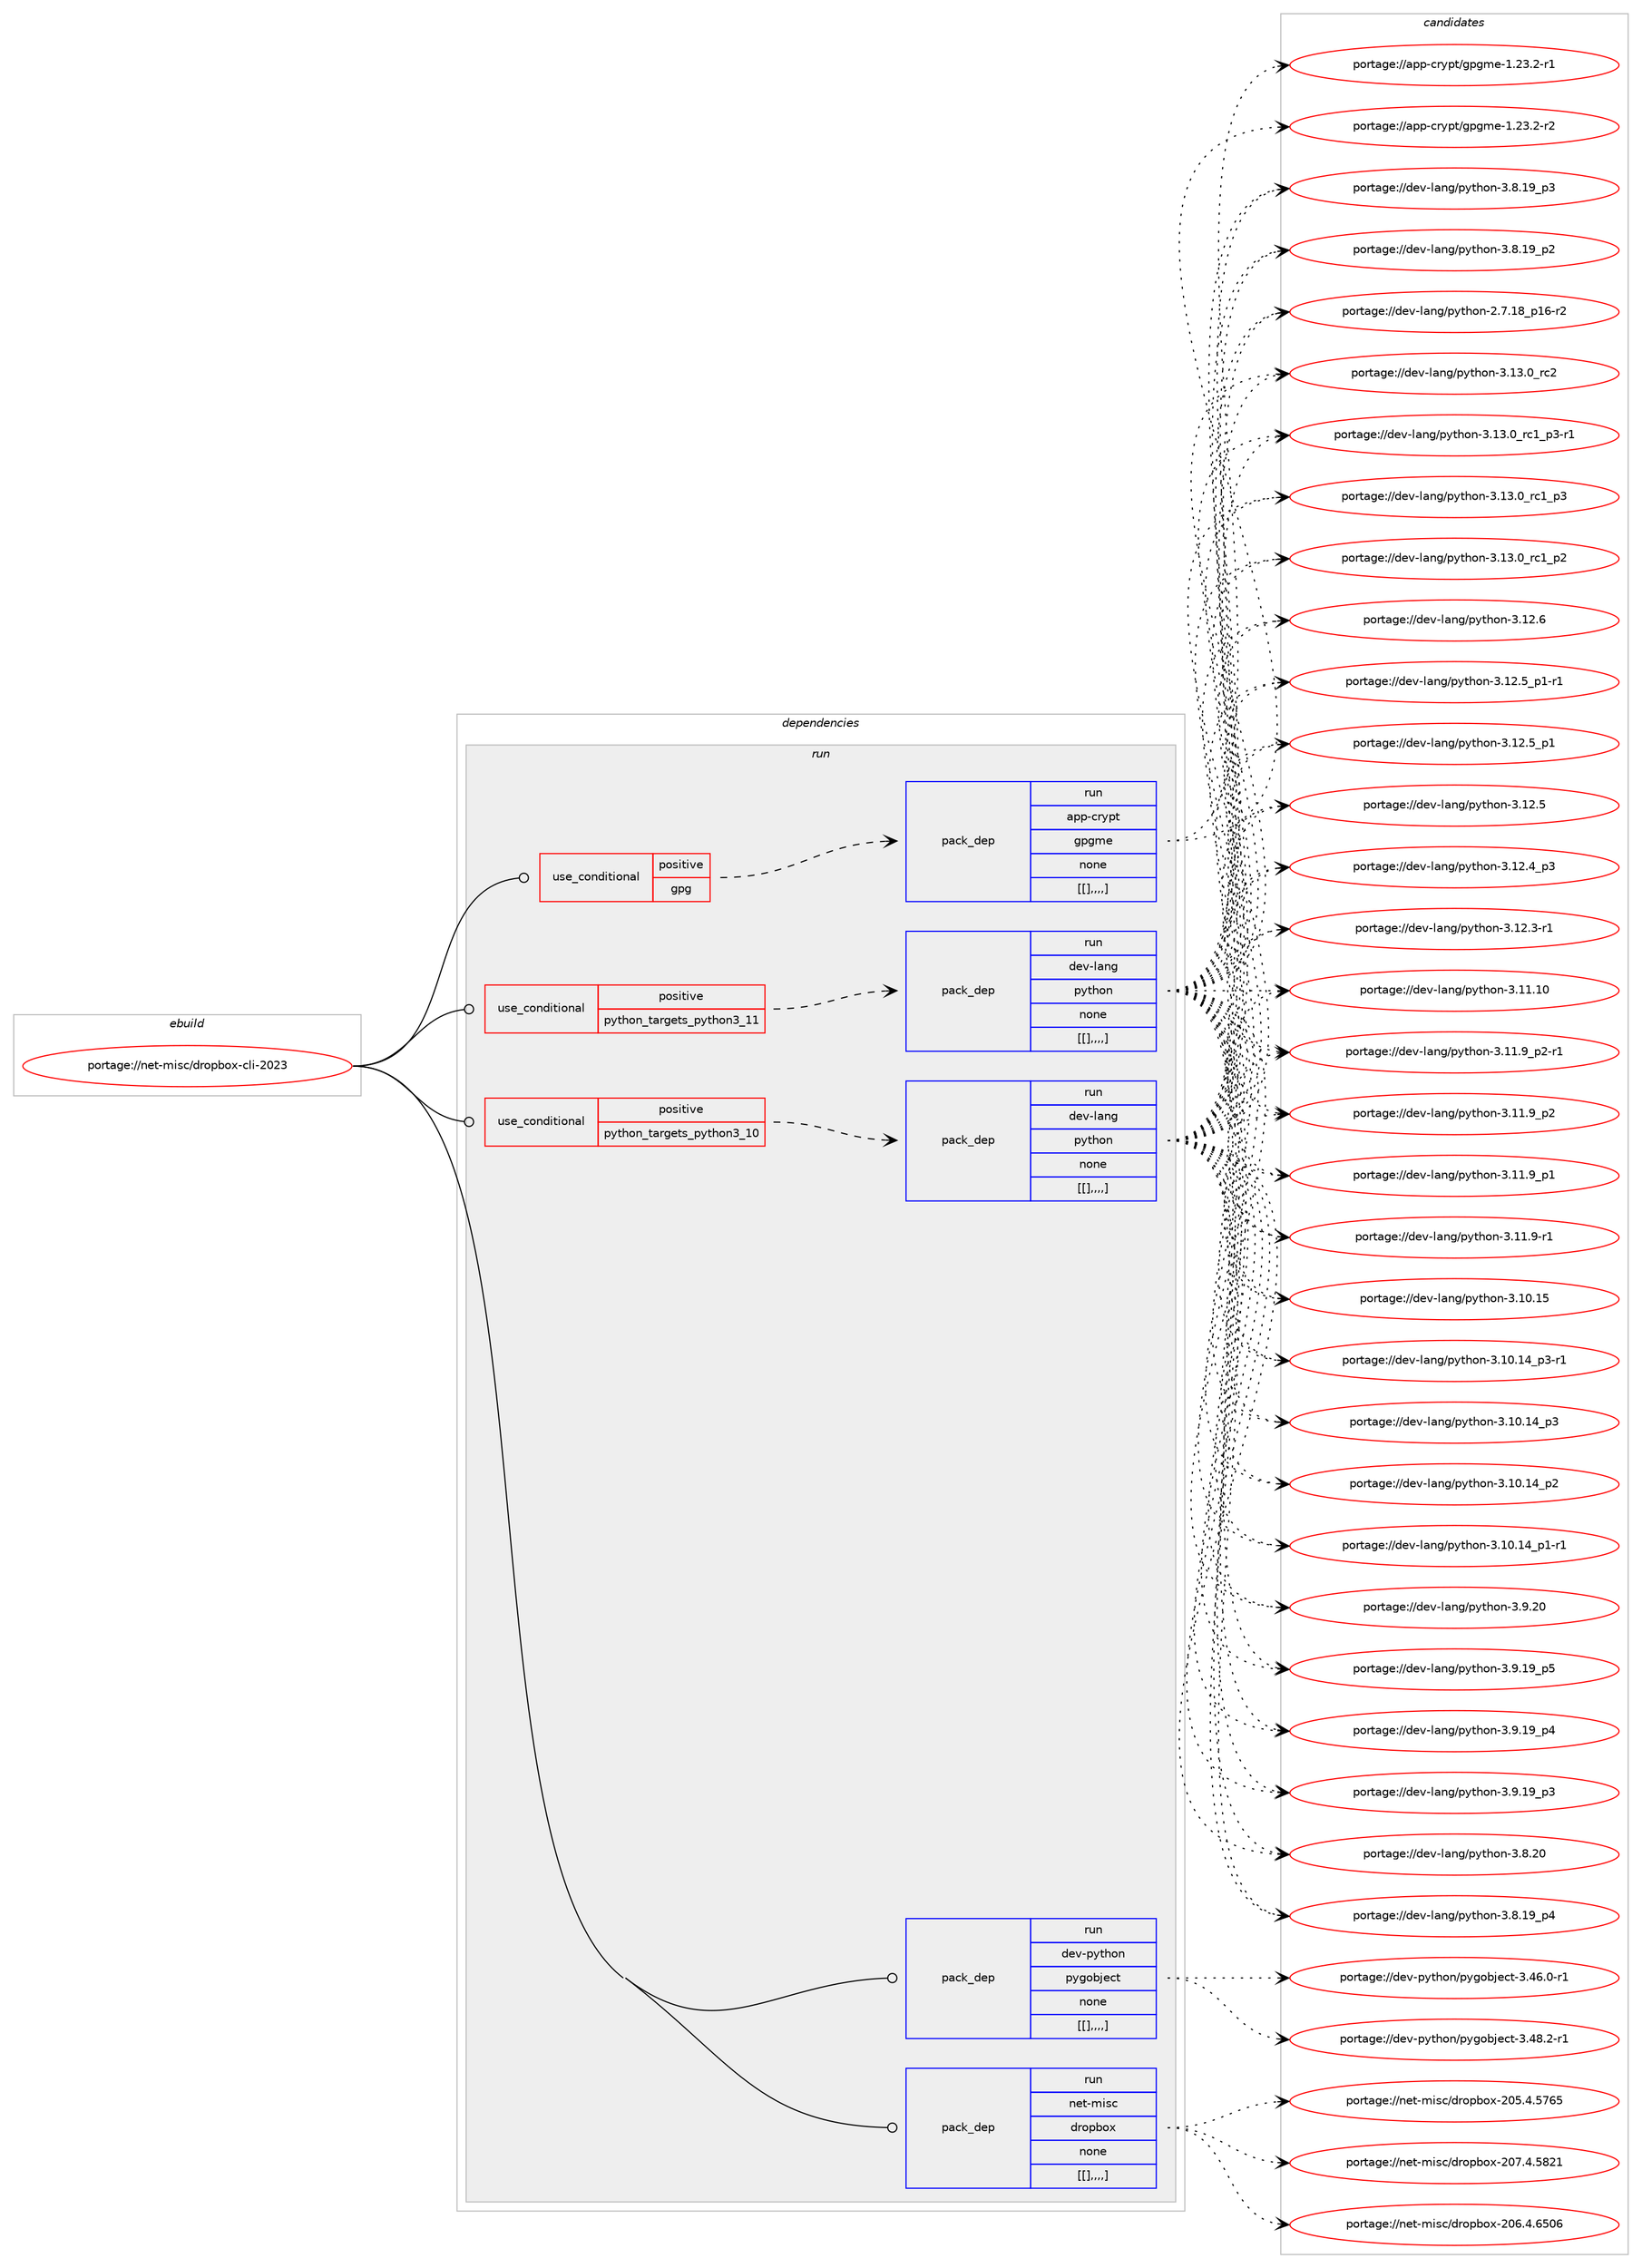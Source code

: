 digraph prolog {

# *************
# Graph options
# *************

newrank=true;
concentrate=true;
compound=true;
graph [rankdir=LR,fontname=Helvetica,fontsize=10,ranksep=1.5];#, ranksep=2.5, nodesep=0.2];
edge  [arrowhead=vee];
node  [fontname=Helvetica,fontsize=10];

# **********
# The ebuild
# **********

subgraph cluster_leftcol {
color=gray;
label=<<i>ebuild</i>>;
id [label="portage://net-misc/dropbox-cli-2023", color=red, width=4, href="../net-misc/dropbox-cli-2023.svg"];
}

# ****************
# The dependencies
# ****************

subgraph cluster_midcol {
color=gray;
label=<<i>dependencies</i>>;
subgraph cluster_compile {
fillcolor="#eeeeee";
style=filled;
label=<<i>compile</i>>;
}
subgraph cluster_compileandrun {
fillcolor="#eeeeee";
style=filled;
label=<<i>compile and run</i>>;
}
subgraph cluster_run {
fillcolor="#eeeeee";
style=filled;
label=<<i>run</i>>;
subgraph cond100987 {
dependency385889 [label=<<TABLE BORDER="0" CELLBORDER="1" CELLSPACING="0" CELLPADDING="4"><TR><TD ROWSPAN="3" CELLPADDING="10">use_conditional</TD></TR><TR><TD>positive</TD></TR><TR><TD>gpg</TD></TR></TABLE>>, shape=none, color=red];
subgraph pack282080 {
dependency385890 [label=<<TABLE BORDER="0" CELLBORDER="1" CELLSPACING="0" CELLPADDING="4" WIDTH="220"><TR><TD ROWSPAN="6" CELLPADDING="30">pack_dep</TD></TR><TR><TD WIDTH="110">run</TD></TR><TR><TD>app-crypt</TD></TR><TR><TD>gpgme</TD></TR><TR><TD>none</TD></TR><TR><TD>[[],,,,]</TD></TR></TABLE>>, shape=none, color=blue];
}
dependency385889:e -> dependency385890:w [weight=20,style="dashed",arrowhead="vee"];
}
id:e -> dependency385889:w [weight=20,style="solid",arrowhead="odot"];
subgraph cond100988 {
dependency385891 [label=<<TABLE BORDER="0" CELLBORDER="1" CELLSPACING="0" CELLPADDING="4"><TR><TD ROWSPAN="3" CELLPADDING="10">use_conditional</TD></TR><TR><TD>positive</TD></TR><TR><TD>python_targets_python3_10</TD></TR></TABLE>>, shape=none, color=red];
subgraph pack282081 {
dependency385892 [label=<<TABLE BORDER="0" CELLBORDER="1" CELLSPACING="0" CELLPADDING="4" WIDTH="220"><TR><TD ROWSPAN="6" CELLPADDING="30">pack_dep</TD></TR><TR><TD WIDTH="110">run</TD></TR><TR><TD>dev-lang</TD></TR><TR><TD>python</TD></TR><TR><TD>none</TD></TR><TR><TD>[[],,,,]</TD></TR></TABLE>>, shape=none, color=blue];
}
dependency385891:e -> dependency385892:w [weight=20,style="dashed",arrowhead="vee"];
}
id:e -> dependency385891:w [weight=20,style="solid",arrowhead="odot"];
subgraph cond100989 {
dependency385893 [label=<<TABLE BORDER="0" CELLBORDER="1" CELLSPACING="0" CELLPADDING="4"><TR><TD ROWSPAN="3" CELLPADDING="10">use_conditional</TD></TR><TR><TD>positive</TD></TR><TR><TD>python_targets_python3_11</TD></TR></TABLE>>, shape=none, color=red];
subgraph pack282082 {
dependency385894 [label=<<TABLE BORDER="0" CELLBORDER="1" CELLSPACING="0" CELLPADDING="4" WIDTH="220"><TR><TD ROWSPAN="6" CELLPADDING="30">pack_dep</TD></TR><TR><TD WIDTH="110">run</TD></TR><TR><TD>dev-lang</TD></TR><TR><TD>python</TD></TR><TR><TD>none</TD></TR><TR><TD>[[],,,,]</TD></TR></TABLE>>, shape=none, color=blue];
}
dependency385893:e -> dependency385894:w [weight=20,style="dashed",arrowhead="vee"];
}
id:e -> dependency385893:w [weight=20,style="solid",arrowhead="odot"];
subgraph pack282083 {
dependency385895 [label=<<TABLE BORDER="0" CELLBORDER="1" CELLSPACING="0" CELLPADDING="4" WIDTH="220"><TR><TD ROWSPAN="6" CELLPADDING="30">pack_dep</TD></TR><TR><TD WIDTH="110">run</TD></TR><TR><TD>dev-python</TD></TR><TR><TD>pygobject</TD></TR><TR><TD>none</TD></TR><TR><TD>[[],,,,]</TD></TR></TABLE>>, shape=none, color=blue];
}
id:e -> dependency385895:w [weight=20,style="solid",arrowhead="odot"];
subgraph pack282084 {
dependency385896 [label=<<TABLE BORDER="0" CELLBORDER="1" CELLSPACING="0" CELLPADDING="4" WIDTH="220"><TR><TD ROWSPAN="6" CELLPADDING="30">pack_dep</TD></TR><TR><TD WIDTH="110">run</TD></TR><TR><TD>net-misc</TD></TR><TR><TD>dropbox</TD></TR><TR><TD>none</TD></TR><TR><TD>[[],,,,]</TD></TR></TABLE>>, shape=none, color=blue];
}
id:e -> dependency385896:w [weight=20,style="solid",arrowhead="odot"];
}
}

# **************
# The candidates
# **************

subgraph cluster_choices {
rank=same;
color=gray;
label=<<i>candidates</i>>;

subgraph choice282080 {
color=black;
nodesep=1;
choice97112112459911412111211647103112103109101454946505146504511450 [label="portage://app-crypt/gpgme-1.23.2-r2", color=red, width=4,href="../app-crypt/gpgme-1.23.2-r2.svg"];
choice97112112459911412111211647103112103109101454946505146504511449 [label="portage://app-crypt/gpgme-1.23.2-r1", color=red, width=4,href="../app-crypt/gpgme-1.23.2-r1.svg"];
dependency385890:e -> choice97112112459911412111211647103112103109101454946505146504511450:w [style=dotted,weight="100"];
dependency385890:e -> choice97112112459911412111211647103112103109101454946505146504511449:w [style=dotted,weight="100"];
}
subgraph choice282081 {
color=black;
nodesep=1;
choice10010111845108971101034711212111610411111045514649514648951149950 [label="portage://dev-lang/python-3.13.0_rc2", color=red, width=4,href="../dev-lang/python-3.13.0_rc2.svg"];
choice1001011184510897110103471121211161041111104551464951464895114994995112514511449 [label="portage://dev-lang/python-3.13.0_rc1_p3-r1", color=red, width=4,href="../dev-lang/python-3.13.0_rc1_p3-r1.svg"];
choice100101118451089711010347112121116104111110455146495146489511499499511251 [label="portage://dev-lang/python-3.13.0_rc1_p3", color=red, width=4,href="../dev-lang/python-3.13.0_rc1_p3.svg"];
choice100101118451089711010347112121116104111110455146495146489511499499511250 [label="portage://dev-lang/python-3.13.0_rc1_p2", color=red, width=4,href="../dev-lang/python-3.13.0_rc1_p2.svg"];
choice10010111845108971101034711212111610411111045514649504654 [label="portage://dev-lang/python-3.12.6", color=red, width=4,href="../dev-lang/python-3.12.6.svg"];
choice1001011184510897110103471121211161041111104551464950465395112494511449 [label="portage://dev-lang/python-3.12.5_p1-r1", color=red, width=4,href="../dev-lang/python-3.12.5_p1-r1.svg"];
choice100101118451089711010347112121116104111110455146495046539511249 [label="portage://dev-lang/python-3.12.5_p1", color=red, width=4,href="../dev-lang/python-3.12.5_p1.svg"];
choice10010111845108971101034711212111610411111045514649504653 [label="portage://dev-lang/python-3.12.5", color=red, width=4,href="../dev-lang/python-3.12.5.svg"];
choice100101118451089711010347112121116104111110455146495046529511251 [label="portage://dev-lang/python-3.12.4_p3", color=red, width=4,href="../dev-lang/python-3.12.4_p3.svg"];
choice100101118451089711010347112121116104111110455146495046514511449 [label="portage://dev-lang/python-3.12.3-r1", color=red, width=4,href="../dev-lang/python-3.12.3-r1.svg"];
choice1001011184510897110103471121211161041111104551464949464948 [label="portage://dev-lang/python-3.11.10", color=red, width=4,href="../dev-lang/python-3.11.10.svg"];
choice1001011184510897110103471121211161041111104551464949465795112504511449 [label="portage://dev-lang/python-3.11.9_p2-r1", color=red, width=4,href="../dev-lang/python-3.11.9_p2-r1.svg"];
choice100101118451089711010347112121116104111110455146494946579511250 [label="portage://dev-lang/python-3.11.9_p2", color=red, width=4,href="../dev-lang/python-3.11.9_p2.svg"];
choice100101118451089711010347112121116104111110455146494946579511249 [label="portage://dev-lang/python-3.11.9_p1", color=red, width=4,href="../dev-lang/python-3.11.9_p1.svg"];
choice100101118451089711010347112121116104111110455146494946574511449 [label="portage://dev-lang/python-3.11.9-r1", color=red, width=4,href="../dev-lang/python-3.11.9-r1.svg"];
choice1001011184510897110103471121211161041111104551464948464953 [label="portage://dev-lang/python-3.10.15", color=red, width=4,href="../dev-lang/python-3.10.15.svg"];
choice100101118451089711010347112121116104111110455146494846495295112514511449 [label="portage://dev-lang/python-3.10.14_p3-r1", color=red, width=4,href="../dev-lang/python-3.10.14_p3-r1.svg"];
choice10010111845108971101034711212111610411111045514649484649529511251 [label="portage://dev-lang/python-3.10.14_p3", color=red, width=4,href="../dev-lang/python-3.10.14_p3.svg"];
choice10010111845108971101034711212111610411111045514649484649529511250 [label="portage://dev-lang/python-3.10.14_p2", color=red, width=4,href="../dev-lang/python-3.10.14_p2.svg"];
choice100101118451089711010347112121116104111110455146494846495295112494511449 [label="portage://dev-lang/python-3.10.14_p1-r1", color=red, width=4,href="../dev-lang/python-3.10.14_p1-r1.svg"];
choice10010111845108971101034711212111610411111045514657465048 [label="portage://dev-lang/python-3.9.20", color=red, width=4,href="../dev-lang/python-3.9.20.svg"];
choice100101118451089711010347112121116104111110455146574649579511253 [label="portage://dev-lang/python-3.9.19_p5", color=red, width=4,href="../dev-lang/python-3.9.19_p5.svg"];
choice100101118451089711010347112121116104111110455146574649579511252 [label="portage://dev-lang/python-3.9.19_p4", color=red, width=4,href="../dev-lang/python-3.9.19_p4.svg"];
choice100101118451089711010347112121116104111110455146574649579511251 [label="portage://dev-lang/python-3.9.19_p3", color=red, width=4,href="../dev-lang/python-3.9.19_p3.svg"];
choice10010111845108971101034711212111610411111045514656465048 [label="portage://dev-lang/python-3.8.20", color=red, width=4,href="../dev-lang/python-3.8.20.svg"];
choice100101118451089711010347112121116104111110455146564649579511252 [label="portage://dev-lang/python-3.8.19_p4", color=red, width=4,href="../dev-lang/python-3.8.19_p4.svg"];
choice100101118451089711010347112121116104111110455146564649579511251 [label="portage://dev-lang/python-3.8.19_p3", color=red, width=4,href="../dev-lang/python-3.8.19_p3.svg"];
choice100101118451089711010347112121116104111110455146564649579511250 [label="portage://dev-lang/python-3.8.19_p2", color=red, width=4,href="../dev-lang/python-3.8.19_p2.svg"];
choice100101118451089711010347112121116104111110455046554649569511249544511450 [label="portage://dev-lang/python-2.7.18_p16-r2", color=red, width=4,href="../dev-lang/python-2.7.18_p16-r2.svg"];
dependency385892:e -> choice10010111845108971101034711212111610411111045514649514648951149950:w [style=dotted,weight="100"];
dependency385892:e -> choice1001011184510897110103471121211161041111104551464951464895114994995112514511449:w [style=dotted,weight="100"];
dependency385892:e -> choice100101118451089711010347112121116104111110455146495146489511499499511251:w [style=dotted,weight="100"];
dependency385892:e -> choice100101118451089711010347112121116104111110455146495146489511499499511250:w [style=dotted,weight="100"];
dependency385892:e -> choice10010111845108971101034711212111610411111045514649504654:w [style=dotted,weight="100"];
dependency385892:e -> choice1001011184510897110103471121211161041111104551464950465395112494511449:w [style=dotted,weight="100"];
dependency385892:e -> choice100101118451089711010347112121116104111110455146495046539511249:w [style=dotted,weight="100"];
dependency385892:e -> choice10010111845108971101034711212111610411111045514649504653:w [style=dotted,weight="100"];
dependency385892:e -> choice100101118451089711010347112121116104111110455146495046529511251:w [style=dotted,weight="100"];
dependency385892:e -> choice100101118451089711010347112121116104111110455146495046514511449:w [style=dotted,weight="100"];
dependency385892:e -> choice1001011184510897110103471121211161041111104551464949464948:w [style=dotted,weight="100"];
dependency385892:e -> choice1001011184510897110103471121211161041111104551464949465795112504511449:w [style=dotted,weight="100"];
dependency385892:e -> choice100101118451089711010347112121116104111110455146494946579511250:w [style=dotted,weight="100"];
dependency385892:e -> choice100101118451089711010347112121116104111110455146494946579511249:w [style=dotted,weight="100"];
dependency385892:e -> choice100101118451089711010347112121116104111110455146494946574511449:w [style=dotted,weight="100"];
dependency385892:e -> choice1001011184510897110103471121211161041111104551464948464953:w [style=dotted,weight="100"];
dependency385892:e -> choice100101118451089711010347112121116104111110455146494846495295112514511449:w [style=dotted,weight="100"];
dependency385892:e -> choice10010111845108971101034711212111610411111045514649484649529511251:w [style=dotted,weight="100"];
dependency385892:e -> choice10010111845108971101034711212111610411111045514649484649529511250:w [style=dotted,weight="100"];
dependency385892:e -> choice100101118451089711010347112121116104111110455146494846495295112494511449:w [style=dotted,weight="100"];
dependency385892:e -> choice10010111845108971101034711212111610411111045514657465048:w [style=dotted,weight="100"];
dependency385892:e -> choice100101118451089711010347112121116104111110455146574649579511253:w [style=dotted,weight="100"];
dependency385892:e -> choice100101118451089711010347112121116104111110455146574649579511252:w [style=dotted,weight="100"];
dependency385892:e -> choice100101118451089711010347112121116104111110455146574649579511251:w [style=dotted,weight="100"];
dependency385892:e -> choice10010111845108971101034711212111610411111045514656465048:w [style=dotted,weight="100"];
dependency385892:e -> choice100101118451089711010347112121116104111110455146564649579511252:w [style=dotted,weight="100"];
dependency385892:e -> choice100101118451089711010347112121116104111110455146564649579511251:w [style=dotted,weight="100"];
dependency385892:e -> choice100101118451089711010347112121116104111110455146564649579511250:w [style=dotted,weight="100"];
dependency385892:e -> choice100101118451089711010347112121116104111110455046554649569511249544511450:w [style=dotted,weight="100"];
}
subgraph choice282082 {
color=black;
nodesep=1;
choice10010111845108971101034711212111610411111045514649514648951149950 [label="portage://dev-lang/python-3.13.0_rc2", color=red, width=4,href="../dev-lang/python-3.13.0_rc2.svg"];
choice1001011184510897110103471121211161041111104551464951464895114994995112514511449 [label="portage://dev-lang/python-3.13.0_rc1_p3-r1", color=red, width=4,href="../dev-lang/python-3.13.0_rc1_p3-r1.svg"];
choice100101118451089711010347112121116104111110455146495146489511499499511251 [label="portage://dev-lang/python-3.13.0_rc1_p3", color=red, width=4,href="../dev-lang/python-3.13.0_rc1_p3.svg"];
choice100101118451089711010347112121116104111110455146495146489511499499511250 [label="portage://dev-lang/python-3.13.0_rc1_p2", color=red, width=4,href="../dev-lang/python-3.13.0_rc1_p2.svg"];
choice10010111845108971101034711212111610411111045514649504654 [label="portage://dev-lang/python-3.12.6", color=red, width=4,href="../dev-lang/python-3.12.6.svg"];
choice1001011184510897110103471121211161041111104551464950465395112494511449 [label="portage://dev-lang/python-3.12.5_p1-r1", color=red, width=4,href="../dev-lang/python-3.12.5_p1-r1.svg"];
choice100101118451089711010347112121116104111110455146495046539511249 [label="portage://dev-lang/python-3.12.5_p1", color=red, width=4,href="../dev-lang/python-3.12.5_p1.svg"];
choice10010111845108971101034711212111610411111045514649504653 [label="portage://dev-lang/python-3.12.5", color=red, width=4,href="../dev-lang/python-3.12.5.svg"];
choice100101118451089711010347112121116104111110455146495046529511251 [label="portage://dev-lang/python-3.12.4_p3", color=red, width=4,href="../dev-lang/python-3.12.4_p3.svg"];
choice100101118451089711010347112121116104111110455146495046514511449 [label="portage://dev-lang/python-3.12.3-r1", color=red, width=4,href="../dev-lang/python-3.12.3-r1.svg"];
choice1001011184510897110103471121211161041111104551464949464948 [label="portage://dev-lang/python-3.11.10", color=red, width=4,href="../dev-lang/python-3.11.10.svg"];
choice1001011184510897110103471121211161041111104551464949465795112504511449 [label="portage://dev-lang/python-3.11.9_p2-r1", color=red, width=4,href="../dev-lang/python-3.11.9_p2-r1.svg"];
choice100101118451089711010347112121116104111110455146494946579511250 [label="portage://dev-lang/python-3.11.9_p2", color=red, width=4,href="../dev-lang/python-3.11.9_p2.svg"];
choice100101118451089711010347112121116104111110455146494946579511249 [label="portage://dev-lang/python-3.11.9_p1", color=red, width=4,href="../dev-lang/python-3.11.9_p1.svg"];
choice100101118451089711010347112121116104111110455146494946574511449 [label="portage://dev-lang/python-3.11.9-r1", color=red, width=4,href="../dev-lang/python-3.11.9-r1.svg"];
choice1001011184510897110103471121211161041111104551464948464953 [label="portage://dev-lang/python-3.10.15", color=red, width=4,href="../dev-lang/python-3.10.15.svg"];
choice100101118451089711010347112121116104111110455146494846495295112514511449 [label="portage://dev-lang/python-3.10.14_p3-r1", color=red, width=4,href="../dev-lang/python-3.10.14_p3-r1.svg"];
choice10010111845108971101034711212111610411111045514649484649529511251 [label="portage://dev-lang/python-3.10.14_p3", color=red, width=4,href="../dev-lang/python-3.10.14_p3.svg"];
choice10010111845108971101034711212111610411111045514649484649529511250 [label="portage://dev-lang/python-3.10.14_p2", color=red, width=4,href="../dev-lang/python-3.10.14_p2.svg"];
choice100101118451089711010347112121116104111110455146494846495295112494511449 [label="portage://dev-lang/python-3.10.14_p1-r1", color=red, width=4,href="../dev-lang/python-3.10.14_p1-r1.svg"];
choice10010111845108971101034711212111610411111045514657465048 [label="portage://dev-lang/python-3.9.20", color=red, width=4,href="../dev-lang/python-3.9.20.svg"];
choice100101118451089711010347112121116104111110455146574649579511253 [label="portage://dev-lang/python-3.9.19_p5", color=red, width=4,href="../dev-lang/python-3.9.19_p5.svg"];
choice100101118451089711010347112121116104111110455146574649579511252 [label="portage://dev-lang/python-3.9.19_p4", color=red, width=4,href="../dev-lang/python-3.9.19_p4.svg"];
choice100101118451089711010347112121116104111110455146574649579511251 [label="portage://dev-lang/python-3.9.19_p3", color=red, width=4,href="../dev-lang/python-3.9.19_p3.svg"];
choice10010111845108971101034711212111610411111045514656465048 [label="portage://dev-lang/python-3.8.20", color=red, width=4,href="../dev-lang/python-3.8.20.svg"];
choice100101118451089711010347112121116104111110455146564649579511252 [label="portage://dev-lang/python-3.8.19_p4", color=red, width=4,href="../dev-lang/python-3.8.19_p4.svg"];
choice100101118451089711010347112121116104111110455146564649579511251 [label="portage://dev-lang/python-3.8.19_p3", color=red, width=4,href="../dev-lang/python-3.8.19_p3.svg"];
choice100101118451089711010347112121116104111110455146564649579511250 [label="portage://dev-lang/python-3.8.19_p2", color=red, width=4,href="../dev-lang/python-3.8.19_p2.svg"];
choice100101118451089711010347112121116104111110455046554649569511249544511450 [label="portage://dev-lang/python-2.7.18_p16-r2", color=red, width=4,href="../dev-lang/python-2.7.18_p16-r2.svg"];
dependency385894:e -> choice10010111845108971101034711212111610411111045514649514648951149950:w [style=dotted,weight="100"];
dependency385894:e -> choice1001011184510897110103471121211161041111104551464951464895114994995112514511449:w [style=dotted,weight="100"];
dependency385894:e -> choice100101118451089711010347112121116104111110455146495146489511499499511251:w [style=dotted,weight="100"];
dependency385894:e -> choice100101118451089711010347112121116104111110455146495146489511499499511250:w [style=dotted,weight="100"];
dependency385894:e -> choice10010111845108971101034711212111610411111045514649504654:w [style=dotted,weight="100"];
dependency385894:e -> choice1001011184510897110103471121211161041111104551464950465395112494511449:w [style=dotted,weight="100"];
dependency385894:e -> choice100101118451089711010347112121116104111110455146495046539511249:w [style=dotted,weight="100"];
dependency385894:e -> choice10010111845108971101034711212111610411111045514649504653:w [style=dotted,weight="100"];
dependency385894:e -> choice100101118451089711010347112121116104111110455146495046529511251:w [style=dotted,weight="100"];
dependency385894:e -> choice100101118451089711010347112121116104111110455146495046514511449:w [style=dotted,weight="100"];
dependency385894:e -> choice1001011184510897110103471121211161041111104551464949464948:w [style=dotted,weight="100"];
dependency385894:e -> choice1001011184510897110103471121211161041111104551464949465795112504511449:w [style=dotted,weight="100"];
dependency385894:e -> choice100101118451089711010347112121116104111110455146494946579511250:w [style=dotted,weight="100"];
dependency385894:e -> choice100101118451089711010347112121116104111110455146494946579511249:w [style=dotted,weight="100"];
dependency385894:e -> choice100101118451089711010347112121116104111110455146494946574511449:w [style=dotted,weight="100"];
dependency385894:e -> choice1001011184510897110103471121211161041111104551464948464953:w [style=dotted,weight="100"];
dependency385894:e -> choice100101118451089711010347112121116104111110455146494846495295112514511449:w [style=dotted,weight="100"];
dependency385894:e -> choice10010111845108971101034711212111610411111045514649484649529511251:w [style=dotted,weight="100"];
dependency385894:e -> choice10010111845108971101034711212111610411111045514649484649529511250:w [style=dotted,weight="100"];
dependency385894:e -> choice100101118451089711010347112121116104111110455146494846495295112494511449:w [style=dotted,weight="100"];
dependency385894:e -> choice10010111845108971101034711212111610411111045514657465048:w [style=dotted,weight="100"];
dependency385894:e -> choice100101118451089711010347112121116104111110455146574649579511253:w [style=dotted,weight="100"];
dependency385894:e -> choice100101118451089711010347112121116104111110455146574649579511252:w [style=dotted,weight="100"];
dependency385894:e -> choice100101118451089711010347112121116104111110455146574649579511251:w [style=dotted,weight="100"];
dependency385894:e -> choice10010111845108971101034711212111610411111045514656465048:w [style=dotted,weight="100"];
dependency385894:e -> choice100101118451089711010347112121116104111110455146564649579511252:w [style=dotted,weight="100"];
dependency385894:e -> choice100101118451089711010347112121116104111110455146564649579511251:w [style=dotted,weight="100"];
dependency385894:e -> choice100101118451089711010347112121116104111110455146564649579511250:w [style=dotted,weight="100"];
dependency385894:e -> choice100101118451089711010347112121116104111110455046554649569511249544511450:w [style=dotted,weight="100"];
}
subgraph choice282083 {
color=black;
nodesep=1;
choice10010111845112121116104111110471121211031119810610199116455146525646504511449 [label="portage://dev-python/pygobject-3.48.2-r1", color=red, width=4,href="../dev-python/pygobject-3.48.2-r1.svg"];
choice10010111845112121116104111110471121211031119810610199116455146525446484511449 [label="portage://dev-python/pygobject-3.46.0-r1", color=red, width=4,href="../dev-python/pygobject-3.46.0-r1.svg"];
dependency385895:e -> choice10010111845112121116104111110471121211031119810610199116455146525646504511449:w [style=dotted,weight="100"];
dependency385895:e -> choice10010111845112121116104111110471121211031119810610199116455146525446484511449:w [style=dotted,weight="100"];
}
subgraph choice282084 {
color=black;
nodesep=1;
choice110101116451091051159947100114111112981111204550485546524653565049 [label="portage://net-misc/dropbox-207.4.5821", color=red, width=4,href="../net-misc/dropbox-207.4.5821.svg"];
choice110101116451091051159947100114111112981111204550485446524654534854 [label="portage://net-misc/dropbox-206.4.6506", color=red, width=4,href="../net-misc/dropbox-206.4.6506.svg"];
choice110101116451091051159947100114111112981111204550485346524653555453 [label="portage://net-misc/dropbox-205.4.5765", color=red, width=4,href="../net-misc/dropbox-205.4.5765.svg"];
dependency385896:e -> choice110101116451091051159947100114111112981111204550485546524653565049:w [style=dotted,weight="100"];
dependency385896:e -> choice110101116451091051159947100114111112981111204550485446524654534854:w [style=dotted,weight="100"];
dependency385896:e -> choice110101116451091051159947100114111112981111204550485346524653555453:w [style=dotted,weight="100"];
}
}

}
